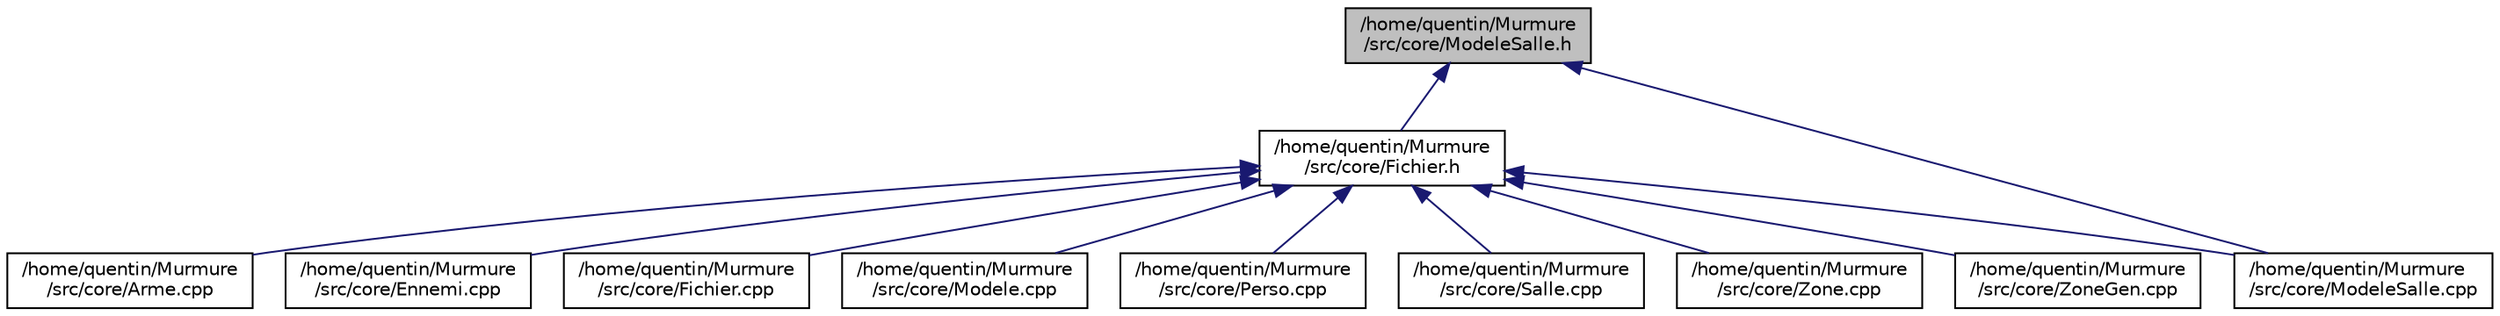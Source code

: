digraph "/home/quentin/Murmure/src/core/ModeleSalle.h"
{
  edge [fontname="Helvetica",fontsize="10",labelfontname="Helvetica",labelfontsize="10"];
  node [fontname="Helvetica",fontsize="10",shape=record];
  Node1 [label="/home/quentin/Murmure\l/src/core/ModeleSalle.h",height=0.2,width=0.4,color="black", fillcolor="grey75", style="filled", fontcolor="black"];
  Node1 -> Node2 [dir="back",color="midnightblue",fontsize="10",style="solid",fontname="Helvetica"];
  Node2 [label="/home/quentin/Murmure\l/src/core/Fichier.h",height=0.2,width=0.4,color="black", fillcolor="white", style="filled",URL="$Fichier_8h.html"];
  Node2 -> Node3 [dir="back",color="midnightblue",fontsize="10",style="solid",fontname="Helvetica"];
  Node3 [label="/home/quentin/Murmure\l/src/core/Arme.cpp",height=0.2,width=0.4,color="black", fillcolor="white", style="filled",URL="$Arme_8cpp.html"];
  Node2 -> Node4 [dir="back",color="midnightblue",fontsize="10",style="solid",fontname="Helvetica"];
  Node4 [label="/home/quentin/Murmure\l/src/core/Ennemi.cpp",height=0.2,width=0.4,color="black", fillcolor="white", style="filled",URL="$Ennemi_8cpp.html"];
  Node2 -> Node5 [dir="back",color="midnightblue",fontsize="10",style="solid",fontname="Helvetica"];
  Node5 [label="/home/quentin/Murmure\l/src/core/Fichier.cpp",height=0.2,width=0.4,color="black", fillcolor="white", style="filled",URL="$Fichier_8cpp.html"];
  Node2 -> Node6 [dir="back",color="midnightblue",fontsize="10",style="solid",fontname="Helvetica"];
  Node6 [label="/home/quentin/Murmure\l/src/core/Modele.cpp",height=0.2,width=0.4,color="black", fillcolor="white", style="filled",URL="$Modele_8cpp.html",tooltip="Code source du module Modele. "];
  Node2 -> Node7 [dir="back",color="midnightblue",fontsize="10",style="solid",fontname="Helvetica"];
  Node7 [label="/home/quentin/Murmure\l/src/core/ModeleSalle.cpp",height=0.2,width=0.4,color="black", fillcolor="white", style="filled",URL="$ModeleSalle_8cpp.html"];
  Node2 -> Node8 [dir="back",color="midnightblue",fontsize="10",style="solid",fontname="Helvetica"];
  Node8 [label="/home/quentin/Murmure\l/src/core/Perso.cpp",height=0.2,width=0.4,color="black", fillcolor="white", style="filled",URL="$Perso_8cpp.html"];
  Node2 -> Node9 [dir="back",color="midnightblue",fontsize="10",style="solid",fontname="Helvetica"];
  Node9 [label="/home/quentin/Murmure\l/src/core/Salle.cpp",height=0.2,width=0.4,color="black", fillcolor="white", style="filled",URL="$Salle_8cpp.html",tooltip="Code source pour le module Salle. "];
  Node2 -> Node10 [dir="back",color="midnightblue",fontsize="10",style="solid",fontname="Helvetica"];
  Node10 [label="/home/quentin/Murmure\l/src/core/Zone.cpp",height=0.2,width=0.4,color="black", fillcolor="white", style="filled",URL="$Zone_8cpp.html",tooltip="Code source pour le module Zone. "];
  Node2 -> Node11 [dir="back",color="midnightblue",fontsize="10",style="solid",fontname="Helvetica"];
  Node11 [label="/home/quentin/Murmure\l/src/core/ZoneGen.cpp",height=0.2,width=0.4,color="black", fillcolor="white", style="filled",URL="$ZoneGen_8cpp.html",tooltip="Code source de la class ZoneGen. "];
  Node1 -> Node7 [dir="back",color="midnightblue",fontsize="10",style="solid",fontname="Helvetica"];
}
